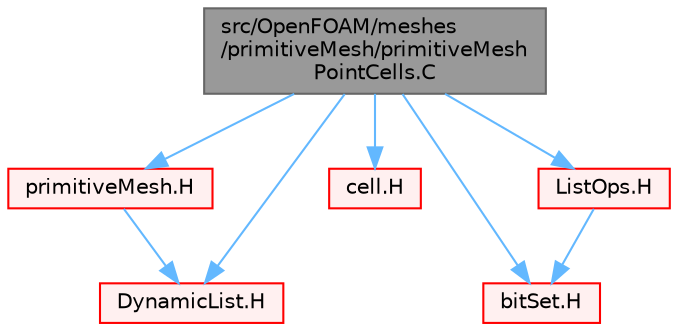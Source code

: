 digraph "src/OpenFOAM/meshes/primitiveMesh/primitiveMeshPointCells.C"
{
 // LATEX_PDF_SIZE
  bgcolor="transparent";
  edge [fontname=Helvetica,fontsize=10,labelfontname=Helvetica,labelfontsize=10];
  node [fontname=Helvetica,fontsize=10,shape=box,height=0.2,width=0.4];
  Node1 [id="Node000001",label="src/OpenFOAM/meshes\l/primitiveMesh/primitiveMesh\lPointCells.C",height=0.2,width=0.4,color="gray40", fillcolor="grey60", style="filled", fontcolor="black",tooltip=" "];
  Node1 -> Node2 [id="edge1_Node000001_Node000002",color="steelblue1",style="solid",tooltip=" "];
  Node2 [id="Node000002",label="primitiveMesh.H",height=0.2,width=0.4,color="red", fillcolor="#FFF0F0", style="filled",URL="$primitiveMesh_8H.html",tooltip=" "];
  Node2 -> Node3 [id="edge2_Node000002_Node000003",color="steelblue1",style="solid",tooltip=" "];
  Node3 [id="Node000003",label="DynamicList.H",height=0.2,width=0.4,color="red", fillcolor="#FFF0F0", style="filled",URL="$DynamicList_8H.html",tooltip=" "];
  Node1 -> Node215 [id="edge3_Node000001_Node000215",color="steelblue1",style="solid",tooltip=" "];
  Node215 [id="Node000215",label="cell.H",height=0.2,width=0.4,color="red", fillcolor="#FFF0F0", style="filled",URL="$cell_8H.html",tooltip=" "];
  Node1 -> Node170 [id="edge4_Node000001_Node000170",color="steelblue1",style="solid",tooltip=" "];
  Node170 [id="Node000170",label="bitSet.H",height=0.2,width=0.4,color="red", fillcolor="#FFF0F0", style="filled",URL="$bitSet_8H.html",tooltip=" "];
  Node1 -> Node3 [id="edge5_Node000001_Node000003",color="steelblue1",style="solid",tooltip=" "];
  Node1 -> Node161 [id="edge6_Node000001_Node000161",color="steelblue1",style="solid",tooltip=" "];
  Node161 [id="Node000161",label="ListOps.H",height=0.2,width=0.4,color="red", fillcolor="#FFF0F0", style="filled",URL="$ListOps_8H.html",tooltip="Various functions to operate on Lists."];
  Node161 -> Node170 [id="edge7_Node000161_Node000170",color="steelblue1",style="solid",tooltip=" "];
}
